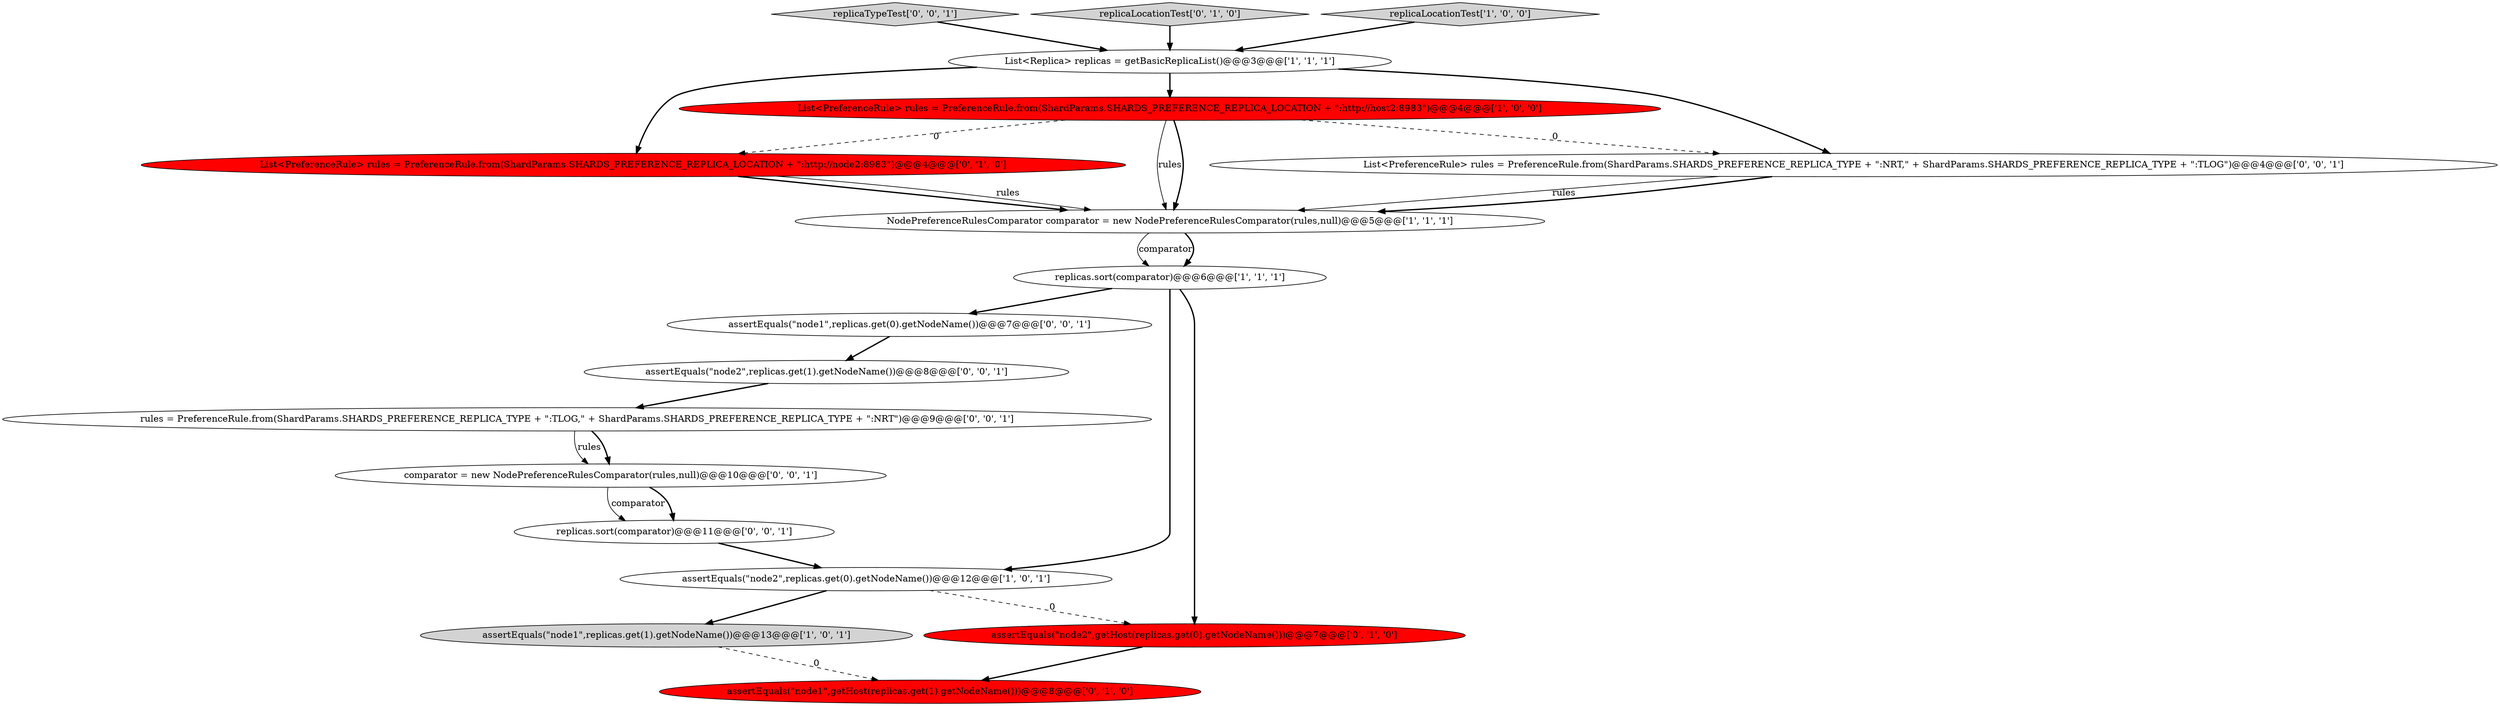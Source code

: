 digraph {
16 [style = filled, label = "rules = PreferenceRule.from(ShardParams.SHARDS_PREFERENCE_REPLICA_TYPE + \":TLOG,\" + ShardParams.SHARDS_PREFERENCE_REPLICA_TYPE + \":NRT\")@@@9@@@['0', '0', '1']", fillcolor = white, shape = ellipse image = "AAA0AAABBB3BBB"];
6 [style = filled, label = "NodePreferenceRulesComparator comparator = new NodePreferenceRulesComparator(rules,null)@@@5@@@['1', '1', '1']", fillcolor = white, shape = ellipse image = "AAA0AAABBB1BBB"];
11 [style = filled, label = "assertEquals(\"node1\",replicas.get(0).getNodeName())@@@7@@@['0', '0', '1']", fillcolor = white, shape = ellipse image = "AAA0AAABBB3BBB"];
3 [style = filled, label = "List<Replica> replicas = getBasicReplicaList()@@@3@@@['1', '1', '1']", fillcolor = white, shape = ellipse image = "AAA0AAABBB1BBB"];
12 [style = filled, label = "comparator = new NodePreferenceRulesComparator(rules,null)@@@10@@@['0', '0', '1']", fillcolor = white, shape = ellipse image = "AAA0AAABBB3BBB"];
14 [style = filled, label = "replicaTypeTest['0', '0', '1']", fillcolor = lightgray, shape = diamond image = "AAA0AAABBB3BBB"];
8 [style = filled, label = "assertEquals(\"node2\",getHost(replicas.get(0).getNodeName()))@@@7@@@['0', '1', '0']", fillcolor = red, shape = ellipse image = "AAA1AAABBB2BBB"];
10 [style = filled, label = "replicaLocationTest['0', '1', '0']", fillcolor = lightgray, shape = diamond image = "AAA0AAABBB2BBB"];
13 [style = filled, label = "replicas.sort(comparator)@@@11@@@['0', '0', '1']", fillcolor = white, shape = ellipse image = "AAA0AAABBB3BBB"];
4 [style = filled, label = "assertEquals(\"node1\",replicas.get(1).getNodeName())@@@13@@@['1', '0', '1']", fillcolor = lightgray, shape = ellipse image = "AAA0AAABBB1BBB"];
17 [style = filled, label = "assertEquals(\"node2\",replicas.get(1).getNodeName())@@@8@@@['0', '0', '1']", fillcolor = white, shape = ellipse image = "AAA0AAABBB3BBB"];
2 [style = filled, label = "assertEquals(\"node2\",replicas.get(0).getNodeName())@@@12@@@['1', '0', '1']", fillcolor = white, shape = ellipse image = "AAA0AAABBB1BBB"];
5 [style = filled, label = "List<PreferenceRule> rules = PreferenceRule.from(ShardParams.SHARDS_PREFERENCE_REPLICA_LOCATION + \":http://host2:8983\")@@@4@@@['1', '0', '0']", fillcolor = red, shape = ellipse image = "AAA1AAABBB1BBB"];
9 [style = filled, label = "List<PreferenceRule> rules = PreferenceRule.from(ShardParams.SHARDS_PREFERENCE_REPLICA_LOCATION + \":http://node2:8983\")@@@4@@@['0', '1', '0']", fillcolor = red, shape = ellipse image = "AAA1AAABBB2BBB"];
15 [style = filled, label = "List<PreferenceRule> rules = PreferenceRule.from(ShardParams.SHARDS_PREFERENCE_REPLICA_TYPE + \":NRT,\" + ShardParams.SHARDS_PREFERENCE_REPLICA_TYPE + \":TLOG\")@@@4@@@['0', '0', '1']", fillcolor = white, shape = ellipse image = "AAA0AAABBB3BBB"];
0 [style = filled, label = "replicas.sort(comparator)@@@6@@@['1', '1', '1']", fillcolor = white, shape = ellipse image = "AAA0AAABBB1BBB"];
1 [style = filled, label = "replicaLocationTest['1', '0', '0']", fillcolor = lightgray, shape = diamond image = "AAA0AAABBB1BBB"];
7 [style = filled, label = "assertEquals(\"node1\",getHost(replicas.get(1).getNodeName()))@@@8@@@['0', '1', '0']", fillcolor = red, shape = ellipse image = "AAA1AAABBB2BBB"];
16->12 [style = solid, label="rules"];
14->3 [style = bold, label=""];
5->6 [style = solid, label="rules"];
15->6 [style = solid, label="rules"];
12->13 [style = solid, label="comparator"];
6->0 [style = solid, label="comparator"];
0->2 [style = bold, label=""];
1->3 [style = bold, label=""];
0->11 [style = bold, label=""];
10->3 [style = bold, label=""];
5->9 [style = dashed, label="0"];
15->6 [style = bold, label=""];
6->0 [style = bold, label=""];
3->15 [style = bold, label=""];
2->4 [style = bold, label=""];
2->8 [style = dashed, label="0"];
8->7 [style = bold, label=""];
9->6 [style = bold, label=""];
3->9 [style = bold, label=""];
12->13 [style = bold, label=""];
3->5 [style = bold, label=""];
5->6 [style = bold, label=""];
4->7 [style = dashed, label="0"];
0->8 [style = bold, label=""];
11->17 [style = bold, label=""];
9->6 [style = solid, label="rules"];
5->15 [style = dashed, label="0"];
16->12 [style = bold, label=""];
17->16 [style = bold, label=""];
13->2 [style = bold, label=""];
}
